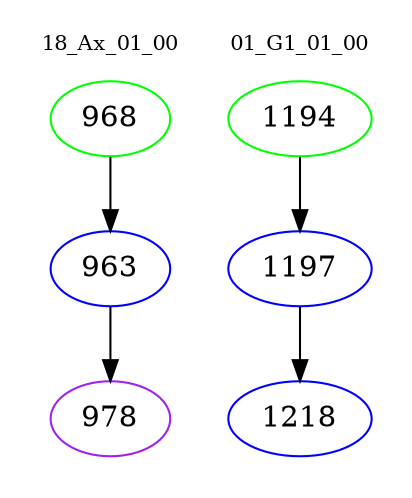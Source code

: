 digraph{
subgraph cluster_0 {
color = white
label = "18_Ax_01_00";
fontsize=10;
T0_968 [label="968", color="green"]
T0_968 -> T0_963 [color="black"]
T0_963 [label="963", color="blue"]
T0_963 -> T0_978 [color="black"]
T0_978 [label="978", color="purple"]
}
subgraph cluster_1 {
color = white
label = "01_G1_01_00";
fontsize=10;
T1_1194 [label="1194", color="green"]
T1_1194 -> T1_1197 [color="black"]
T1_1197 [label="1197", color="blue"]
T1_1197 -> T1_1218 [color="black"]
T1_1218 [label="1218", color="blue"]
}
}

